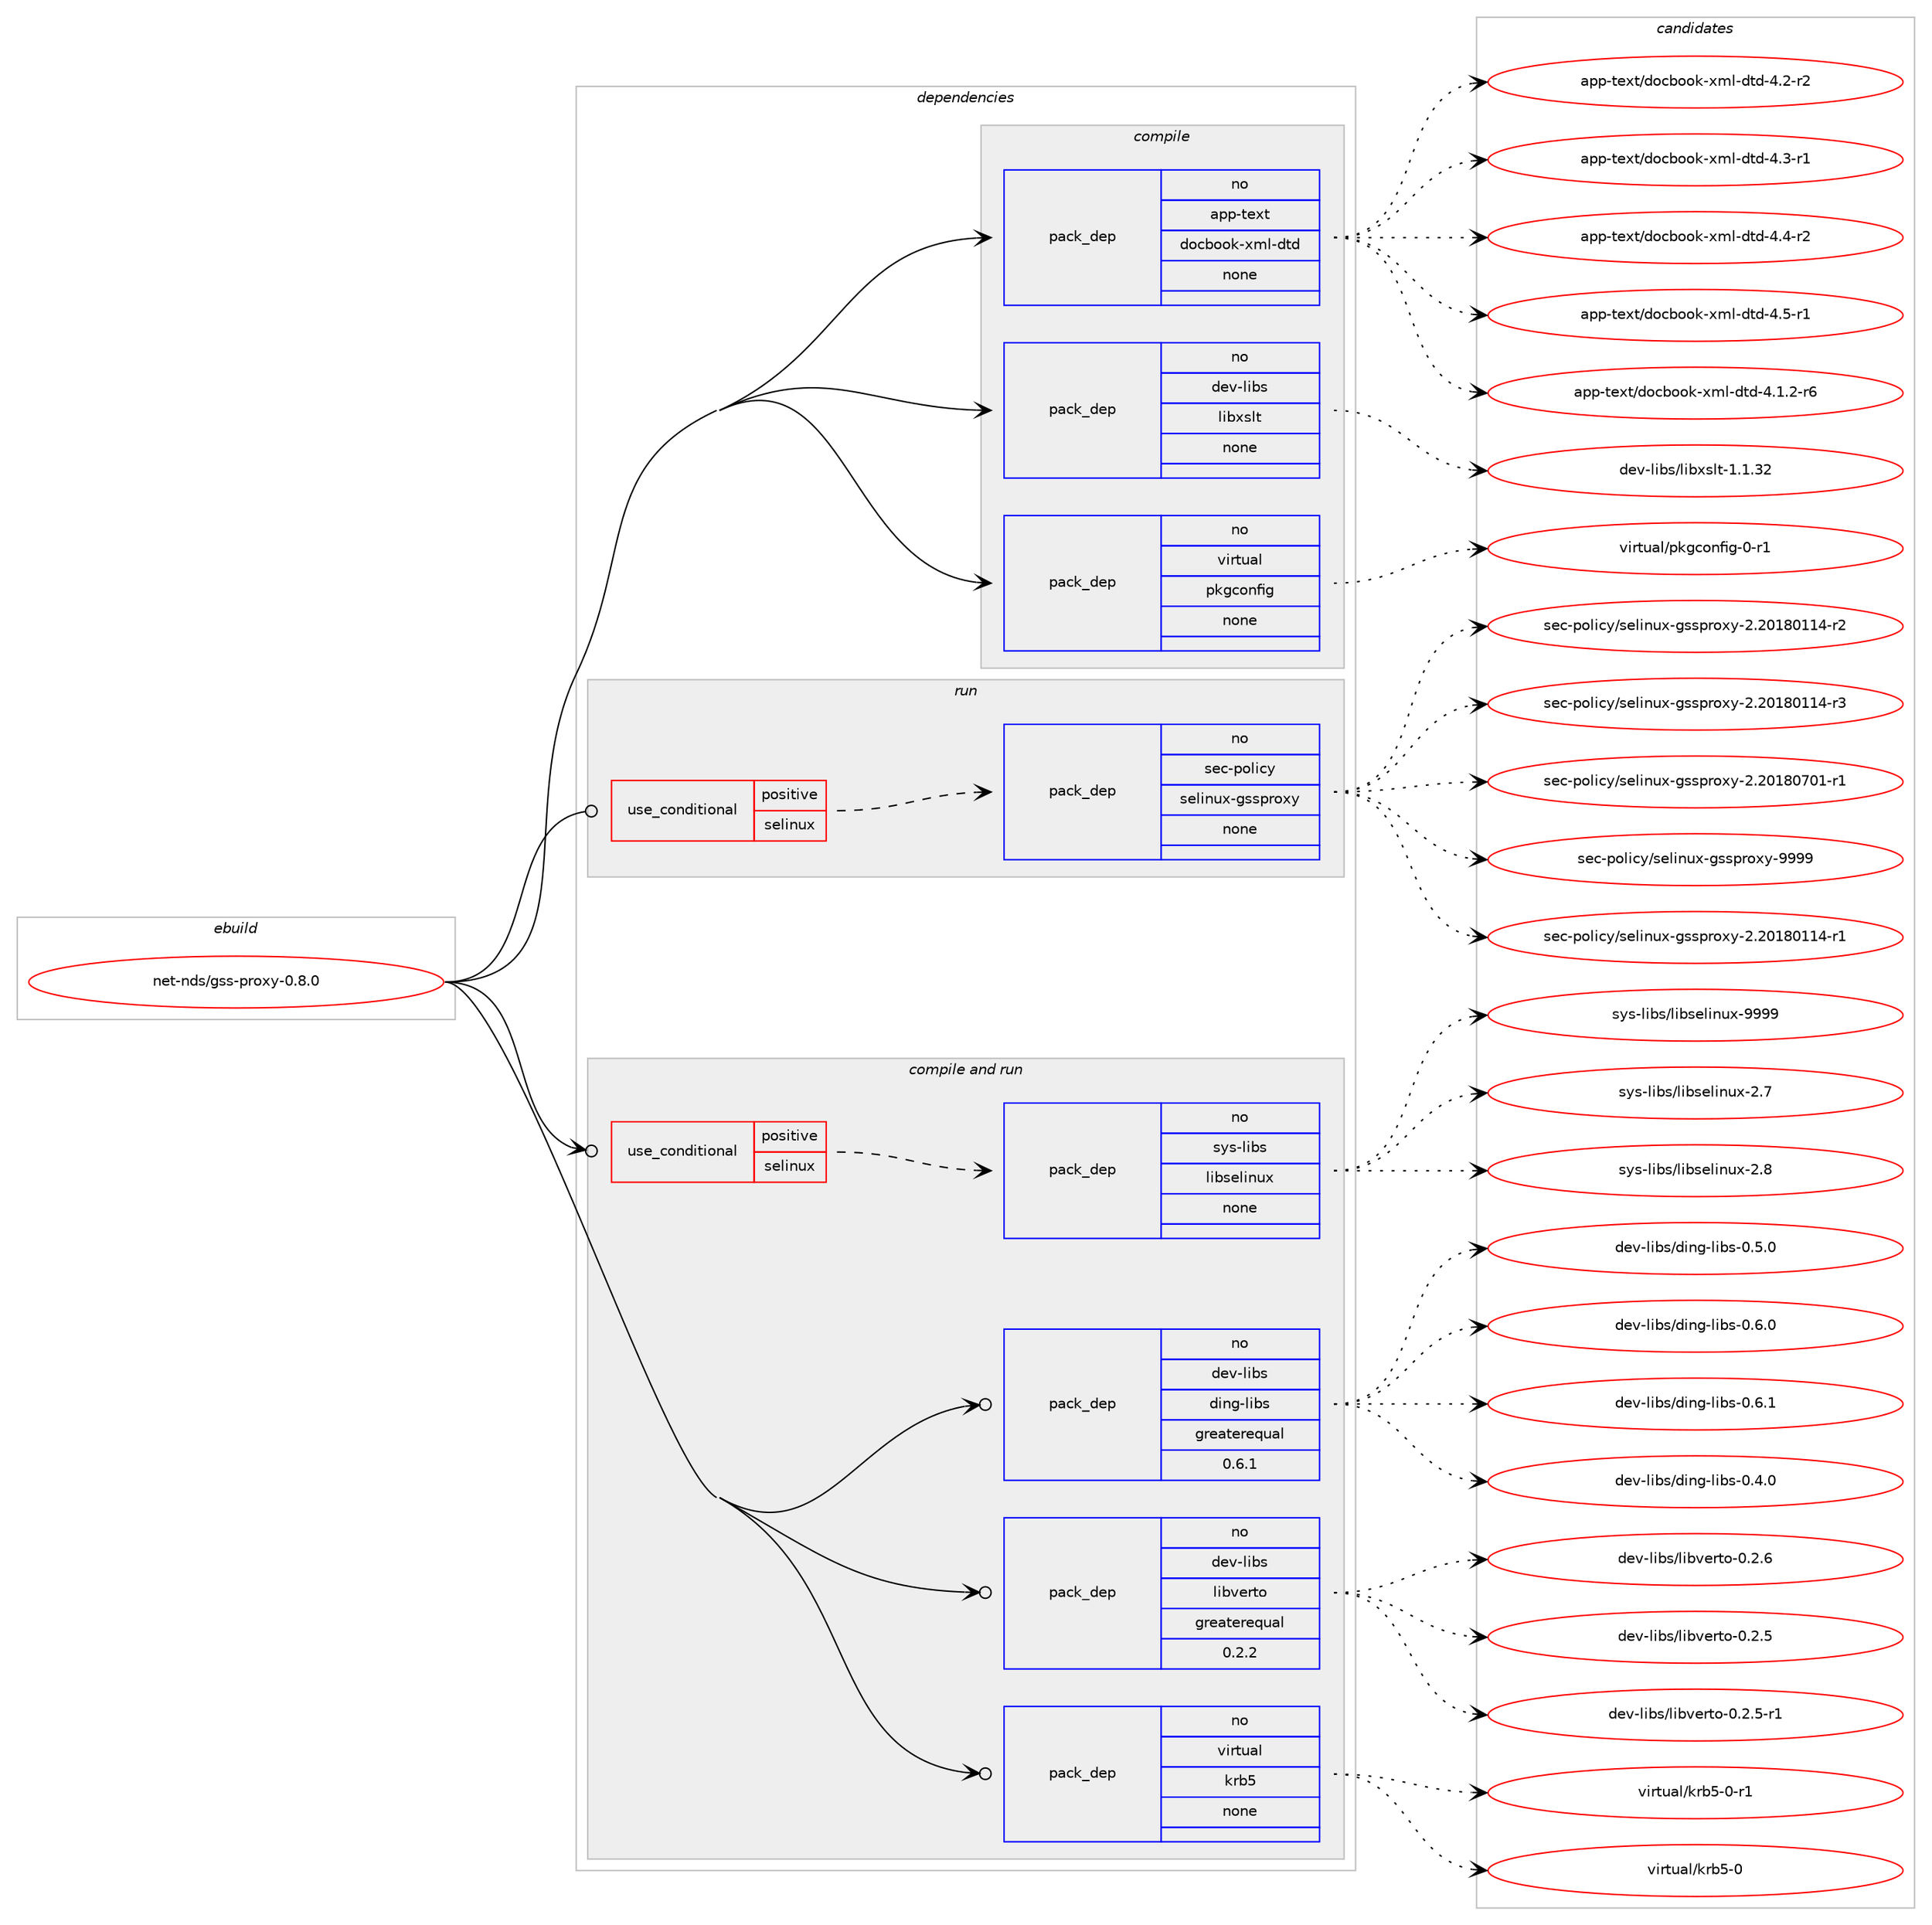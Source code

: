 digraph prolog {

# *************
# Graph options
# *************

newrank=true;
concentrate=true;
compound=true;
graph [rankdir=LR,fontname=Helvetica,fontsize=10,ranksep=1.5];#, ranksep=2.5, nodesep=0.2];
edge  [arrowhead=vee];
node  [fontname=Helvetica,fontsize=10];

# **********
# The ebuild
# **********

subgraph cluster_leftcol {
color=gray;
rank=same;
label=<<i>ebuild</i>>;
id [label="net-nds/gss-proxy-0.8.0", color=red, width=4, href="../net-nds/gss-proxy-0.8.0.svg"];
}

# ****************
# The dependencies
# ****************

subgraph cluster_midcol {
color=gray;
label=<<i>dependencies</i>>;
subgraph cluster_compile {
fillcolor="#eeeeee";
style=filled;
label=<<i>compile</i>>;
subgraph pack6897 {
dependency8883 [label=<<TABLE BORDER="0" CELLBORDER="1" CELLSPACING="0" CELLPADDING="4" WIDTH="220"><TR><TD ROWSPAN="6" CELLPADDING="30">pack_dep</TD></TR><TR><TD WIDTH="110">no</TD></TR><TR><TD>app-text</TD></TR><TR><TD>docbook-xml-dtd</TD></TR><TR><TD>none</TD></TR><TR><TD></TD></TR></TABLE>>, shape=none, color=blue];
}
id:e -> dependency8883:w [weight=20,style="solid",arrowhead="vee"];
subgraph pack6898 {
dependency8884 [label=<<TABLE BORDER="0" CELLBORDER="1" CELLSPACING="0" CELLPADDING="4" WIDTH="220"><TR><TD ROWSPAN="6" CELLPADDING="30">pack_dep</TD></TR><TR><TD WIDTH="110">no</TD></TR><TR><TD>dev-libs</TD></TR><TR><TD>libxslt</TD></TR><TR><TD>none</TD></TR><TR><TD></TD></TR></TABLE>>, shape=none, color=blue];
}
id:e -> dependency8884:w [weight=20,style="solid",arrowhead="vee"];
subgraph pack6899 {
dependency8885 [label=<<TABLE BORDER="0" CELLBORDER="1" CELLSPACING="0" CELLPADDING="4" WIDTH="220"><TR><TD ROWSPAN="6" CELLPADDING="30">pack_dep</TD></TR><TR><TD WIDTH="110">no</TD></TR><TR><TD>virtual</TD></TR><TR><TD>pkgconfig</TD></TR><TR><TD>none</TD></TR><TR><TD></TD></TR></TABLE>>, shape=none, color=blue];
}
id:e -> dependency8885:w [weight=20,style="solid",arrowhead="vee"];
}
subgraph cluster_compileandrun {
fillcolor="#eeeeee";
style=filled;
label=<<i>compile and run</i>>;
subgraph cond1805 {
dependency8886 [label=<<TABLE BORDER="0" CELLBORDER="1" CELLSPACING="0" CELLPADDING="4"><TR><TD ROWSPAN="3" CELLPADDING="10">use_conditional</TD></TR><TR><TD>positive</TD></TR><TR><TD>selinux</TD></TR></TABLE>>, shape=none, color=red];
subgraph pack6900 {
dependency8887 [label=<<TABLE BORDER="0" CELLBORDER="1" CELLSPACING="0" CELLPADDING="4" WIDTH="220"><TR><TD ROWSPAN="6" CELLPADDING="30">pack_dep</TD></TR><TR><TD WIDTH="110">no</TD></TR><TR><TD>sys-libs</TD></TR><TR><TD>libselinux</TD></TR><TR><TD>none</TD></TR><TR><TD></TD></TR></TABLE>>, shape=none, color=blue];
}
dependency8886:e -> dependency8887:w [weight=20,style="dashed",arrowhead="vee"];
}
id:e -> dependency8886:w [weight=20,style="solid",arrowhead="odotvee"];
subgraph pack6901 {
dependency8888 [label=<<TABLE BORDER="0" CELLBORDER="1" CELLSPACING="0" CELLPADDING="4" WIDTH="220"><TR><TD ROWSPAN="6" CELLPADDING="30">pack_dep</TD></TR><TR><TD WIDTH="110">no</TD></TR><TR><TD>dev-libs</TD></TR><TR><TD>ding-libs</TD></TR><TR><TD>greaterequal</TD></TR><TR><TD>0.6.1</TD></TR></TABLE>>, shape=none, color=blue];
}
id:e -> dependency8888:w [weight=20,style="solid",arrowhead="odotvee"];
subgraph pack6902 {
dependency8889 [label=<<TABLE BORDER="0" CELLBORDER="1" CELLSPACING="0" CELLPADDING="4" WIDTH="220"><TR><TD ROWSPAN="6" CELLPADDING="30">pack_dep</TD></TR><TR><TD WIDTH="110">no</TD></TR><TR><TD>dev-libs</TD></TR><TR><TD>libverto</TD></TR><TR><TD>greaterequal</TD></TR><TR><TD>0.2.2</TD></TR></TABLE>>, shape=none, color=blue];
}
id:e -> dependency8889:w [weight=20,style="solid",arrowhead="odotvee"];
subgraph pack6903 {
dependency8890 [label=<<TABLE BORDER="0" CELLBORDER="1" CELLSPACING="0" CELLPADDING="4" WIDTH="220"><TR><TD ROWSPAN="6" CELLPADDING="30">pack_dep</TD></TR><TR><TD WIDTH="110">no</TD></TR><TR><TD>virtual</TD></TR><TR><TD>krb5</TD></TR><TR><TD>none</TD></TR><TR><TD></TD></TR></TABLE>>, shape=none, color=blue];
}
id:e -> dependency8890:w [weight=20,style="solid",arrowhead="odotvee"];
}
subgraph cluster_run {
fillcolor="#eeeeee";
style=filled;
label=<<i>run</i>>;
subgraph cond1806 {
dependency8891 [label=<<TABLE BORDER="0" CELLBORDER="1" CELLSPACING="0" CELLPADDING="4"><TR><TD ROWSPAN="3" CELLPADDING="10">use_conditional</TD></TR><TR><TD>positive</TD></TR><TR><TD>selinux</TD></TR></TABLE>>, shape=none, color=red];
subgraph pack6904 {
dependency8892 [label=<<TABLE BORDER="0" CELLBORDER="1" CELLSPACING="0" CELLPADDING="4" WIDTH="220"><TR><TD ROWSPAN="6" CELLPADDING="30">pack_dep</TD></TR><TR><TD WIDTH="110">no</TD></TR><TR><TD>sec-policy</TD></TR><TR><TD>selinux-gssproxy</TD></TR><TR><TD>none</TD></TR><TR><TD></TD></TR></TABLE>>, shape=none, color=blue];
}
dependency8891:e -> dependency8892:w [weight=20,style="dashed",arrowhead="vee"];
}
id:e -> dependency8891:w [weight=20,style="solid",arrowhead="odot"];
}
}

# **************
# The candidates
# **************

subgraph cluster_choices {
rank=same;
color=gray;
label=<<i>candidates</i>>;

subgraph choice6897 {
color=black;
nodesep=1;
choice971121124511610112011647100111999811111110745120109108451001161004552464946504511454 [label="app-text/docbook-xml-dtd-4.1.2-r6", color=red, width=4,href="../app-text/docbook-xml-dtd-4.1.2-r6.svg"];
choice97112112451161011201164710011199981111111074512010910845100116100455246504511450 [label="app-text/docbook-xml-dtd-4.2-r2", color=red, width=4,href="../app-text/docbook-xml-dtd-4.2-r2.svg"];
choice97112112451161011201164710011199981111111074512010910845100116100455246514511449 [label="app-text/docbook-xml-dtd-4.3-r1", color=red, width=4,href="../app-text/docbook-xml-dtd-4.3-r1.svg"];
choice97112112451161011201164710011199981111111074512010910845100116100455246524511450 [label="app-text/docbook-xml-dtd-4.4-r2", color=red, width=4,href="../app-text/docbook-xml-dtd-4.4-r2.svg"];
choice97112112451161011201164710011199981111111074512010910845100116100455246534511449 [label="app-text/docbook-xml-dtd-4.5-r1", color=red, width=4,href="../app-text/docbook-xml-dtd-4.5-r1.svg"];
dependency8883:e -> choice971121124511610112011647100111999811111110745120109108451001161004552464946504511454:w [style=dotted,weight="100"];
dependency8883:e -> choice97112112451161011201164710011199981111111074512010910845100116100455246504511450:w [style=dotted,weight="100"];
dependency8883:e -> choice97112112451161011201164710011199981111111074512010910845100116100455246514511449:w [style=dotted,weight="100"];
dependency8883:e -> choice97112112451161011201164710011199981111111074512010910845100116100455246524511450:w [style=dotted,weight="100"];
dependency8883:e -> choice97112112451161011201164710011199981111111074512010910845100116100455246534511449:w [style=dotted,weight="100"];
}
subgraph choice6898 {
color=black;
nodesep=1;
choice1001011184510810598115471081059812011510811645494649465150 [label="dev-libs/libxslt-1.1.32", color=red, width=4,href="../dev-libs/libxslt-1.1.32.svg"];
dependency8884:e -> choice1001011184510810598115471081059812011510811645494649465150:w [style=dotted,weight="100"];
}
subgraph choice6899 {
color=black;
nodesep=1;
choice11810511411611797108471121071039911111010210510345484511449 [label="virtual/pkgconfig-0-r1", color=red, width=4,href="../virtual/pkgconfig-0-r1.svg"];
dependency8885:e -> choice11810511411611797108471121071039911111010210510345484511449:w [style=dotted,weight="100"];
}
subgraph choice6900 {
color=black;
nodesep=1;
choice1151211154510810598115471081059811510110810511011712045504655 [label="sys-libs/libselinux-2.7", color=red, width=4,href="../sys-libs/libselinux-2.7.svg"];
choice1151211154510810598115471081059811510110810511011712045504656 [label="sys-libs/libselinux-2.8", color=red, width=4,href="../sys-libs/libselinux-2.8.svg"];
choice115121115451081059811547108105981151011081051101171204557575757 [label="sys-libs/libselinux-9999", color=red, width=4,href="../sys-libs/libselinux-9999.svg"];
dependency8887:e -> choice1151211154510810598115471081059811510110810511011712045504655:w [style=dotted,weight="100"];
dependency8887:e -> choice1151211154510810598115471081059811510110810511011712045504656:w [style=dotted,weight="100"];
dependency8887:e -> choice115121115451081059811547108105981151011081051101171204557575757:w [style=dotted,weight="100"];
}
subgraph choice6901 {
color=black;
nodesep=1;
choice1001011184510810598115471001051101034510810598115454846524648 [label="dev-libs/ding-libs-0.4.0", color=red, width=4,href="../dev-libs/ding-libs-0.4.0.svg"];
choice1001011184510810598115471001051101034510810598115454846534648 [label="dev-libs/ding-libs-0.5.0", color=red, width=4,href="../dev-libs/ding-libs-0.5.0.svg"];
choice1001011184510810598115471001051101034510810598115454846544648 [label="dev-libs/ding-libs-0.6.0", color=red, width=4,href="../dev-libs/ding-libs-0.6.0.svg"];
choice1001011184510810598115471001051101034510810598115454846544649 [label="dev-libs/ding-libs-0.6.1", color=red, width=4,href="../dev-libs/ding-libs-0.6.1.svg"];
dependency8888:e -> choice1001011184510810598115471001051101034510810598115454846524648:w [style=dotted,weight="100"];
dependency8888:e -> choice1001011184510810598115471001051101034510810598115454846534648:w [style=dotted,weight="100"];
dependency8888:e -> choice1001011184510810598115471001051101034510810598115454846544648:w [style=dotted,weight="100"];
dependency8888:e -> choice1001011184510810598115471001051101034510810598115454846544649:w [style=dotted,weight="100"];
}
subgraph choice6902 {
color=black;
nodesep=1;
choice10010111845108105981154710810598118101114116111454846504653 [label="dev-libs/libverto-0.2.5", color=red, width=4,href="../dev-libs/libverto-0.2.5.svg"];
choice100101118451081059811547108105981181011141161114548465046534511449 [label="dev-libs/libverto-0.2.5-r1", color=red, width=4,href="../dev-libs/libverto-0.2.5-r1.svg"];
choice10010111845108105981154710810598118101114116111454846504654 [label="dev-libs/libverto-0.2.6", color=red, width=4,href="../dev-libs/libverto-0.2.6.svg"];
dependency8889:e -> choice10010111845108105981154710810598118101114116111454846504653:w [style=dotted,weight="100"];
dependency8889:e -> choice100101118451081059811547108105981181011141161114548465046534511449:w [style=dotted,weight="100"];
dependency8889:e -> choice10010111845108105981154710810598118101114116111454846504654:w [style=dotted,weight="100"];
}
subgraph choice6903 {
color=black;
nodesep=1;
choice118105114116117971084710711498534548 [label="virtual/krb5-0", color=red, width=4,href="../virtual/krb5-0.svg"];
choice1181051141161179710847107114985345484511449 [label="virtual/krb5-0-r1", color=red, width=4,href="../virtual/krb5-0-r1.svg"];
dependency8890:e -> choice118105114116117971084710711498534548:w [style=dotted,weight="100"];
dependency8890:e -> choice1181051141161179710847107114985345484511449:w [style=dotted,weight="100"];
}
subgraph choice6904 {
color=black;
nodesep=1;
choice115101994511211110810599121471151011081051101171204510311511511211411112012145504650484956484949524511449 [label="sec-policy/selinux-gssproxy-2.20180114-r1", color=red, width=4,href="../sec-policy/selinux-gssproxy-2.20180114-r1.svg"];
choice115101994511211110810599121471151011081051101171204510311511511211411112012145504650484956484949524511450 [label="sec-policy/selinux-gssproxy-2.20180114-r2", color=red, width=4,href="../sec-policy/selinux-gssproxy-2.20180114-r2.svg"];
choice115101994511211110810599121471151011081051101171204510311511511211411112012145504650484956484949524511451 [label="sec-policy/selinux-gssproxy-2.20180114-r3", color=red, width=4,href="../sec-policy/selinux-gssproxy-2.20180114-r3.svg"];
choice115101994511211110810599121471151011081051101171204510311511511211411112012145504650484956485548494511449 [label="sec-policy/selinux-gssproxy-2.20180701-r1", color=red, width=4,href="../sec-policy/selinux-gssproxy-2.20180701-r1.svg"];
choice11510199451121111081059912147115101108105110117120451031151151121141111201214557575757 [label="sec-policy/selinux-gssproxy-9999", color=red, width=4,href="../sec-policy/selinux-gssproxy-9999.svg"];
dependency8892:e -> choice115101994511211110810599121471151011081051101171204510311511511211411112012145504650484956484949524511449:w [style=dotted,weight="100"];
dependency8892:e -> choice115101994511211110810599121471151011081051101171204510311511511211411112012145504650484956484949524511450:w [style=dotted,weight="100"];
dependency8892:e -> choice115101994511211110810599121471151011081051101171204510311511511211411112012145504650484956484949524511451:w [style=dotted,weight="100"];
dependency8892:e -> choice115101994511211110810599121471151011081051101171204510311511511211411112012145504650484956485548494511449:w [style=dotted,weight="100"];
dependency8892:e -> choice11510199451121111081059912147115101108105110117120451031151151121141111201214557575757:w [style=dotted,weight="100"];
}
}

}
